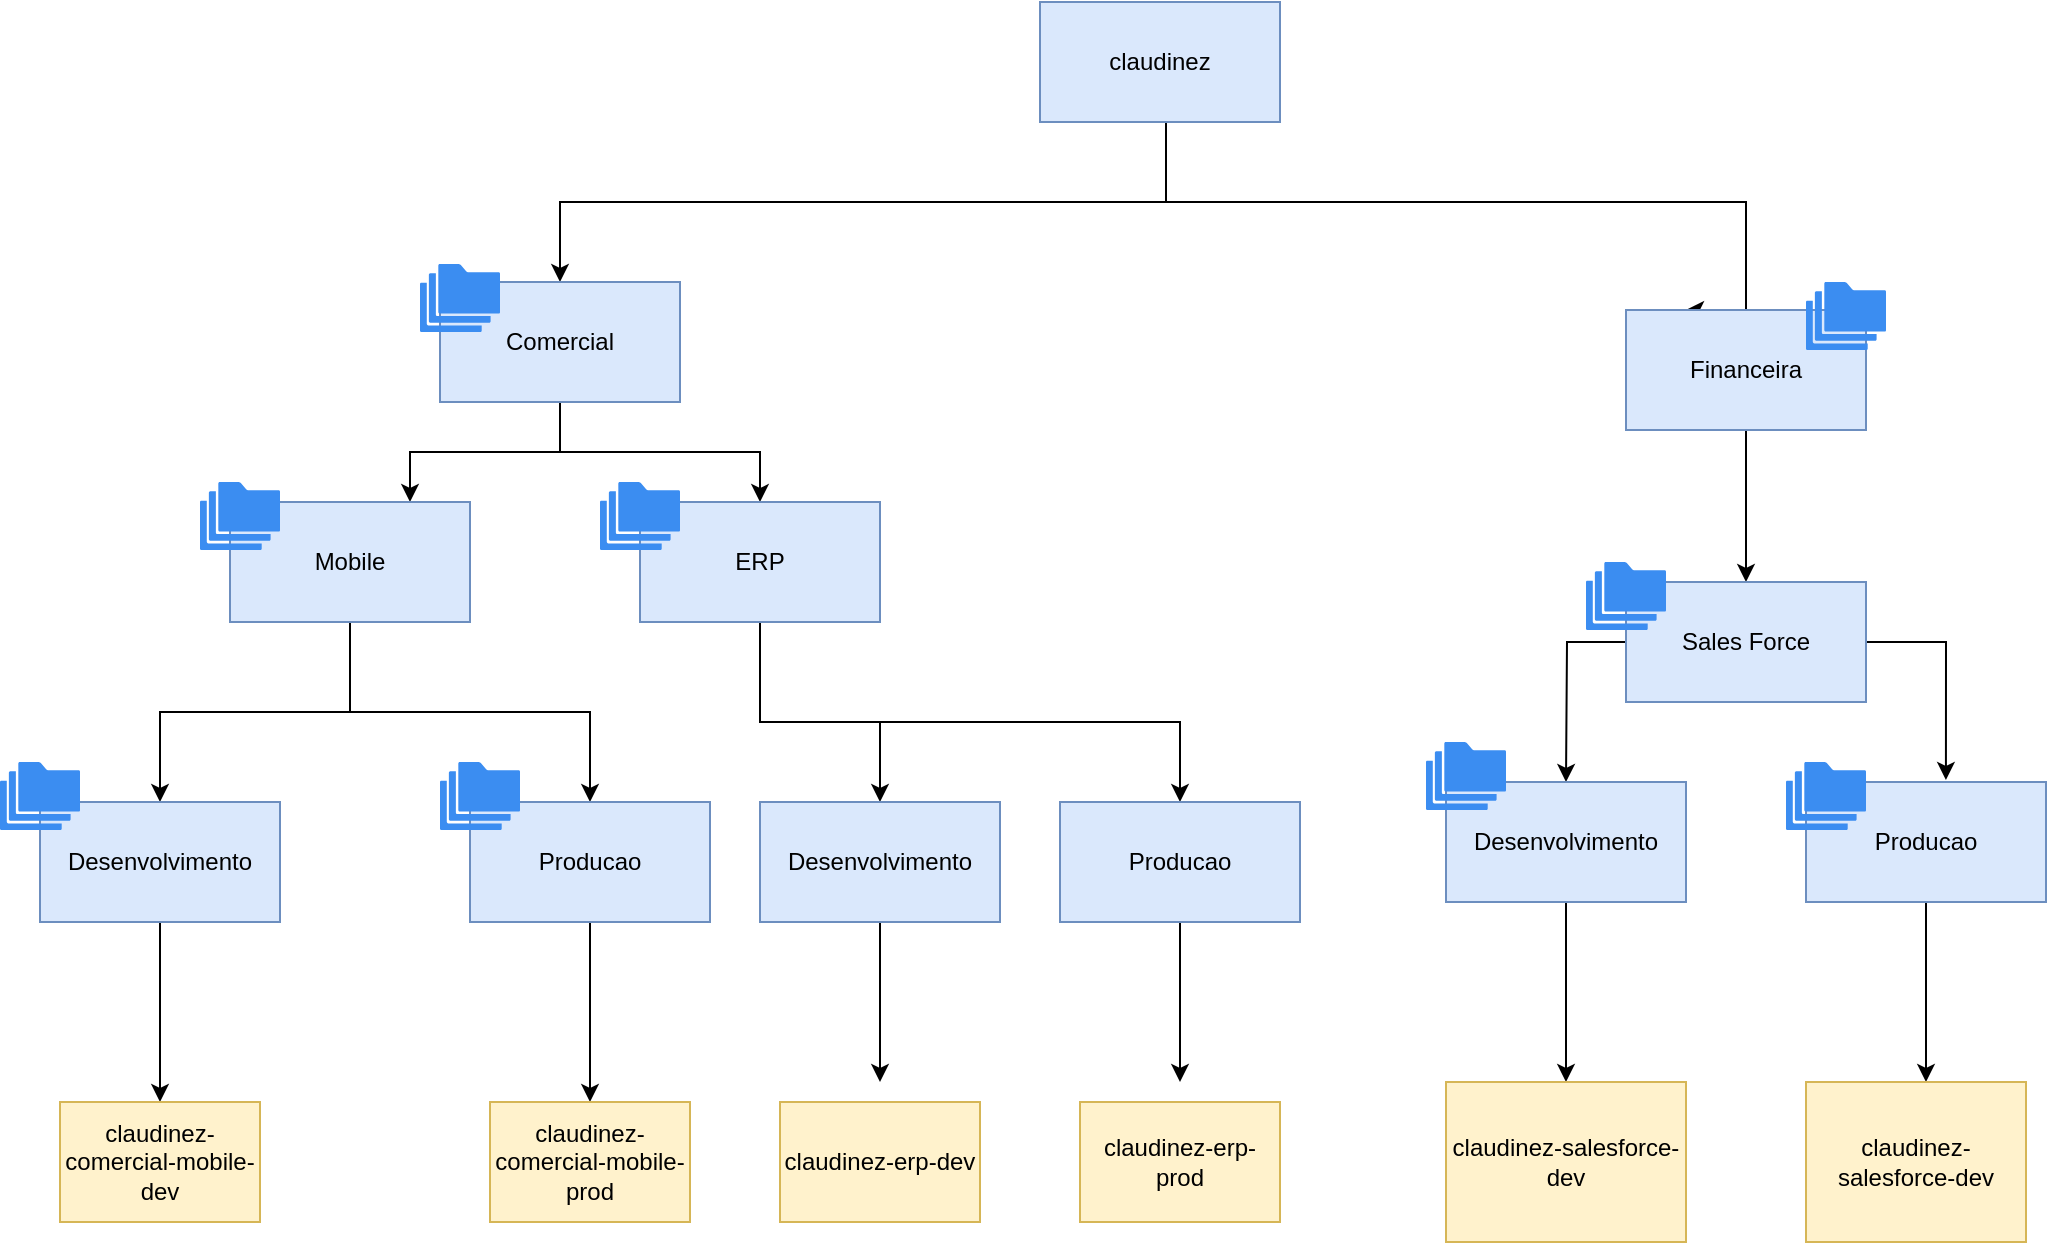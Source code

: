<mxfile version="20.4.2" type="device" pages="2"><diagram id="OJ75zlZ3bGXf0F_jo_-T" name="organizacao_gcp"><mxGraphModel dx="800" dy="456" grid="1" gridSize="10" guides="1" tooltips="1" connect="1" arrows="1" fold="1" page="1" pageScale="1" pageWidth="827" pageHeight="1169" math="0" shadow="0"><root><mxCell id="0"/><mxCell id="1" parent="0"/><mxCell id="lwq8H0B81Pt8OWV8RZo5-4" value="" style="edgeStyle=orthogonalEdgeStyle;rounded=0;orthogonalLoop=1;jettySize=auto;html=1;" parent="1" source="lwq8H0B81Pt8OWV8RZo5-1" target="lwq8H0B81Pt8OWV8RZo5-3" edge="1"><mxGeometry relative="1" as="geometry"><Array as="points"><mxPoint x="620" y="160"/><mxPoint x="317" y="160"/></Array></mxGeometry></mxCell><mxCell id="4tagldR8a85V4j4vMIqo-3" style="edgeStyle=orthogonalEdgeStyle;rounded=0;orthogonalLoop=1;jettySize=auto;html=1;entryX=0.25;entryY=0;entryDx=0;entryDy=0;" parent="1" source="lwq8H0B81Pt8OWV8RZo5-1" target="lwq8H0B81Pt8OWV8RZo5-6" edge="1"><mxGeometry relative="1" as="geometry"><Array as="points"><mxPoint x="620" y="160"/><mxPoint x="910" y="160"/><mxPoint x="910" y="214"/></Array></mxGeometry></mxCell><mxCell id="lwq8H0B81Pt8OWV8RZo5-1" value="claudinez" style="rounded=0;whiteSpace=wrap;html=1;fillColor=#dae8fc;strokeColor=#6c8ebf;" parent="1" vertex="1"><mxGeometry x="557" y="60" width="120" height="60" as="geometry"/></mxCell><mxCell id="lwq8H0B81Pt8OWV8RZo5-16" style="edgeStyle=orthogonalEdgeStyle;rounded=0;orthogonalLoop=1;jettySize=auto;html=1;entryX=0.75;entryY=0;entryDx=0;entryDy=0;" parent="1" source="lwq8H0B81Pt8OWV8RZo5-3" target="lwq8H0B81Pt8OWV8RZo5-10" edge="1"><mxGeometry relative="1" as="geometry"/></mxCell><mxCell id="lwq8H0B81Pt8OWV8RZo5-17" style="edgeStyle=orthogonalEdgeStyle;rounded=0;orthogonalLoop=1;jettySize=auto;html=1;" parent="1" source="lwq8H0B81Pt8OWV8RZo5-3" target="lwq8H0B81Pt8OWV8RZo5-11" edge="1"><mxGeometry relative="1" as="geometry"/></mxCell><mxCell id="lwq8H0B81Pt8OWV8RZo5-3" value="Comercial" style="whiteSpace=wrap;html=1;fillColor=#dae8fc;strokeColor=#6c8ebf;rounded=0;" parent="1" vertex="1"><mxGeometry x="257" y="200" width="120" height="60" as="geometry"/></mxCell><mxCell id="4tagldR8a85V4j4vMIqo-4" style="edgeStyle=orthogonalEdgeStyle;rounded=0;orthogonalLoop=1;jettySize=auto;html=1;entryX=0.5;entryY=0;entryDx=0;entryDy=0;" parent="1" source="lwq8H0B81Pt8OWV8RZo5-6" target="4tagldR8a85V4j4vMIqo-1" edge="1"><mxGeometry relative="1" as="geometry"/></mxCell><mxCell id="lwq8H0B81Pt8OWV8RZo5-6" value="Financeira" style="whiteSpace=wrap;html=1;fillColor=#dae8fc;strokeColor=#6c8ebf;rounded=0;" parent="1" vertex="1"><mxGeometry x="850" y="214" width="120" height="60" as="geometry"/></mxCell><mxCell id="lwq8H0B81Pt8OWV8RZo5-8" value="" style="sketch=0;html=1;aspect=fixed;strokeColor=none;shadow=0;align=center;verticalAlign=top;fillColor=#3B8DF1;shape=mxgraph.gcp2.folders" parent="1" vertex="1"><mxGeometry x="247" y="191" width="40" height="34" as="geometry"/></mxCell><mxCell id="lwq8H0B81Pt8OWV8RZo5-9" value="" style="sketch=0;html=1;aspect=fixed;strokeColor=none;shadow=0;align=center;verticalAlign=top;fillColor=#3B8DF1;shape=mxgraph.gcp2.folders" parent="1" vertex="1"><mxGeometry x="940" y="200" width="40" height="34" as="geometry"/></mxCell><mxCell id="lwq8H0B81Pt8OWV8RZo5-18" style="edgeStyle=orthogonalEdgeStyle;rounded=0;orthogonalLoop=1;jettySize=auto;html=1;entryX=0.5;entryY=0;entryDx=0;entryDy=0;" parent="1" source="lwq8H0B81Pt8OWV8RZo5-10" target="lwq8H0B81Pt8OWV8RZo5-12" edge="1"><mxGeometry relative="1" as="geometry"/></mxCell><mxCell id="lwq8H0B81Pt8OWV8RZo5-19" style="edgeStyle=orthogonalEdgeStyle;rounded=0;orthogonalLoop=1;jettySize=auto;html=1;entryX=0.5;entryY=0;entryDx=0;entryDy=0;" parent="1" source="lwq8H0B81Pt8OWV8RZo5-10" target="lwq8H0B81Pt8OWV8RZo5-13" edge="1"><mxGeometry relative="1" as="geometry"/></mxCell><mxCell id="lwq8H0B81Pt8OWV8RZo5-10" value="Mobile" style="whiteSpace=wrap;html=1;fillColor=#dae8fc;strokeColor=#6c8ebf;rounded=0;" parent="1" vertex="1"><mxGeometry x="152" y="310" width="120" height="60" as="geometry"/></mxCell><mxCell id="lwq8H0B81Pt8OWV8RZo5-20" style="edgeStyle=orthogonalEdgeStyle;rounded=0;orthogonalLoop=1;jettySize=auto;html=1;entryX=0.5;entryY=0;entryDx=0;entryDy=0;" parent="1" source="lwq8H0B81Pt8OWV8RZo5-11" target="lwq8H0B81Pt8OWV8RZo5-14" edge="1"><mxGeometry relative="1" as="geometry"><Array as="points"><mxPoint x="417" y="420"/><mxPoint x="477" y="420"/></Array></mxGeometry></mxCell><mxCell id="lwq8H0B81Pt8OWV8RZo5-21" style="edgeStyle=orthogonalEdgeStyle;rounded=0;orthogonalLoop=1;jettySize=auto;html=1;entryX=0.5;entryY=0;entryDx=0;entryDy=0;" parent="1" source="lwq8H0B81Pt8OWV8RZo5-11" target="lwq8H0B81Pt8OWV8RZo5-15" edge="1"><mxGeometry relative="1" as="geometry"><Array as="points"><mxPoint x="417" y="420"/><mxPoint x="627" y="420"/></Array></mxGeometry></mxCell><mxCell id="lwq8H0B81Pt8OWV8RZo5-11" value="ERP" style="whiteSpace=wrap;html=1;fillColor=#dae8fc;strokeColor=#6c8ebf;rounded=0;" parent="1" vertex="1"><mxGeometry x="357" y="310" width="120" height="60" as="geometry"/></mxCell><mxCell id="lwq8H0B81Pt8OWV8RZo5-23" value="" style="edgeStyle=orthogonalEdgeStyle;rounded=0;orthogonalLoop=1;jettySize=auto;html=1;" parent="1" source="lwq8H0B81Pt8OWV8RZo5-12" target="lwq8H0B81Pt8OWV8RZo5-22" edge="1"><mxGeometry relative="1" as="geometry"/></mxCell><mxCell id="lwq8H0B81Pt8OWV8RZo5-12" value="Desenvolvimento" style="whiteSpace=wrap;html=1;fillColor=#dae8fc;strokeColor=#6c8ebf;rounded=0;" parent="1" vertex="1"><mxGeometry x="57" y="460" width="120" height="60" as="geometry"/></mxCell><mxCell id="lwq8H0B81Pt8OWV8RZo5-25" style="edgeStyle=orthogonalEdgeStyle;rounded=0;orthogonalLoop=1;jettySize=auto;html=1;" parent="1" source="lwq8H0B81Pt8OWV8RZo5-13" target="lwq8H0B81Pt8OWV8RZo5-24" edge="1"><mxGeometry relative="1" as="geometry"/></mxCell><mxCell id="lwq8H0B81Pt8OWV8RZo5-13" value="Producao" style="whiteSpace=wrap;html=1;fillColor=#dae8fc;strokeColor=#6c8ebf;rounded=0;" parent="1" vertex="1"><mxGeometry x="272" y="460" width="120" height="60" as="geometry"/></mxCell><mxCell id="lwq8H0B81Pt8OWV8RZo5-29" style="edgeStyle=orthogonalEdgeStyle;rounded=0;orthogonalLoop=1;jettySize=auto;html=1;" parent="1" source="lwq8H0B81Pt8OWV8RZo5-14" edge="1"><mxGeometry relative="1" as="geometry"><mxPoint x="477" y="600" as="targetPoint"/></mxGeometry></mxCell><mxCell id="lwq8H0B81Pt8OWV8RZo5-14" value="Desenvolvimento" style="whiteSpace=wrap;html=1;fillColor=#dae8fc;strokeColor=#6c8ebf;rounded=0;" parent="1" vertex="1"><mxGeometry x="417" y="460" width="120" height="60" as="geometry"/></mxCell><mxCell id="lwq8H0B81Pt8OWV8RZo5-30" style="edgeStyle=orthogonalEdgeStyle;rounded=0;orthogonalLoop=1;jettySize=auto;html=1;" parent="1" source="lwq8H0B81Pt8OWV8RZo5-15" edge="1"><mxGeometry relative="1" as="geometry"><mxPoint x="627" y="600" as="targetPoint"/></mxGeometry></mxCell><mxCell id="lwq8H0B81Pt8OWV8RZo5-15" value="Producao" style="whiteSpace=wrap;html=1;fillColor=#dae8fc;strokeColor=#6c8ebf;rounded=0;" parent="1" vertex="1"><mxGeometry x="567" y="460" width="120" height="60" as="geometry"/></mxCell><mxCell id="lwq8H0B81Pt8OWV8RZo5-22" value="claudinez-comercial-mobile-dev" style="whiteSpace=wrap;html=1;fillColor=#fff2cc;strokeColor=#d6b656;rounded=0;" parent="1" vertex="1"><mxGeometry x="67" y="610" width="100" height="60" as="geometry"/></mxCell><mxCell id="lwq8H0B81Pt8OWV8RZo5-24" value="claudinez-comercial-mobile-prod" style="whiteSpace=wrap;html=1;fillColor=#fff2cc;strokeColor=#d6b656;rounded=0;" parent="1" vertex="1"><mxGeometry x="282" y="610" width="100" height="60" as="geometry"/></mxCell><mxCell id="lwq8H0B81Pt8OWV8RZo5-26" value="claudinez-erp-dev" style="whiteSpace=wrap;html=1;fillColor=#fff2cc;strokeColor=#d6b656;rounded=0;" parent="1" vertex="1"><mxGeometry x="427" y="610" width="100" height="60" as="geometry"/></mxCell><mxCell id="lwq8H0B81Pt8OWV8RZo5-27" value="claudinez-erp-prod" style="whiteSpace=wrap;html=1;fillColor=#fff2cc;strokeColor=#d6b656;rounded=0;" parent="1" vertex="1"><mxGeometry x="577" y="610" width="100" height="60" as="geometry"/></mxCell><mxCell id="lwq8H0B81Pt8OWV8RZo5-31" value="" style="sketch=0;html=1;aspect=fixed;strokeColor=none;shadow=0;align=center;verticalAlign=top;fillColor=#3B8DF1;shape=mxgraph.gcp2.folders" parent="1" vertex="1"><mxGeometry x="137" y="300" width="40" height="34" as="geometry"/></mxCell><mxCell id="lwq8H0B81Pt8OWV8RZo5-32" value="" style="sketch=0;html=1;aspect=fixed;strokeColor=none;shadow=0;align=center;verticalAlign=top;fillColor=#3B8DF1;shape=mxgraph.gcp2.folders" parent="1" vertex="1"><mxGeometry x="337" y="300" width="40" height="34" as="geometry"/></mxCell><mxCell id="lwq8H0B81Pt8OWV8RZo5-33" value="" style="sketch=0;html=1;aspect=fixed;strokeColor=none;shadow=0;align=center;verticalAlign=top;fillColor=#3B8DF1;shape=mxgraph.gcp2.folders" parent="1" vertex="1"><mxGeometry x="37" y="440" width="40" height="34" as="geometry"/></mxCell><mxCell id="lwq8H0B81Pt8OWV8RZo5-34" value="" style="sketch=0;html=1;aspect=fixed;strokeColor=none;shadow=0;align=center;verticalAlign=top;fillColor=#3B8DF1;shape=mxgraph.gcp2.folders" parent="1" vertex="1"><mxGeometry x="257" y="440" width="40" height="34" as="geometry"/></mxCell><mxCell id="4tagldR8a85V4j4vMIqo-9" style="edgeStyle=orthogonalEdgeStyle;rounded=0;orthogonalLoop=1;jettySize=auto;html=1;" parent="1" source="4tagldR8a85V4j4vMIqo-1" edge="1"><mxGeometry relative="1" as="geometry"><mxPoint x="820" y="450" as="targetPoint"/></mxGeometry></mxCell><mxCell id="4tagldR8a85V4j4vMIqo-10" style="edgeStyle=orthogonalEdgeStyle;rounded=0;orthogonalLoop=1;jettySize=auto;html=1;entryX=0.583;entryY=-0.017;entryDx=0;entryDy=0;entryPerimeter=0;" parent="1" source="4tagldR8a85V4j4vMIqo-1" target="4tagldR8a85V4j4vMIqo-6" edge="1"><mxGeometry relative="1" as="geometry"><mxPoint x="1010" y="440" as="targetPoint"/><Array as="points"><mxPoint x="1010" y="380"/></Array></mxGeometry></mxCell><mxCell id="4tagldR8a85V4j4vMIqo-1" value="Sales Force" style="whiteSpace=wrap;html=1;fillColor=#dae8fc;strokeColor=#6c8ebf;rounded=0;" parent="1" vertex="1"><mxGeometry x="850" y="350" width="120" height="60" as="geometry"/></mxCell><mxCell id="4tagldR8a85V4j4vMIqo-2" value="" style="sketch=0;html=1;aspect=fixed;strokeColor=none;shadow=0;align=center;verticalAlign=top;fillColor=#3B8DF1;shape=mxgraph.gcp2.folders" parent="1" vertex="1"><mxGeometry x="830" y="340" width="40" height="34" as="geometry"/></mxCell><mxCell id="fSABa7tIgVTEQMUFYYuT-2" value="" style="edgeStyle=orthogonalEdgeStyle;rounded=0;orthogonalLoop=1;jettySize=auto;html=1;" parent="1" source="4tagldR8a85V4j4vMIqo-5" target="4tagldR8a85V4j4vMIqo-11" edge="1"><mxGeometry relative="1" as="geometry"/></mxCell><mxCell id="4tagldR8a85V4j4vMIqo-5" value="Desenvolvimento" style="whiteSpace=wrap;html=1;fillColor=#dae8fc;strokeColor=#6c8ebf;rounded=0;" parent="1" vertex="1"><mxGeometry x="760" y="450" width="120" height="60" as="geometry"/></mxCell><mxCell id="fSABa7tIgVTEQMUFYYuT-3" value="" style="edgeStyle=orthogonalEdgeStyle;rounded=0;orthogonalLoop=1;jettySize=auto;html=1;" parent="1" source="4tagldR8a85V4j4vMIqo-6" target="fSABa7tIgVTEQMUFYYuT-1" edge="1"><mxGeometry relative="1" as="geometry"><Array as="points"><mxPoint x="1000" y="550"/><mxPoint x="1000" y="550"/></Array></mxGeometry></mxCell><mxCell id="4tagldR8a85V4j4vMIqo-6" value="Producao" style="whiteSpace=wrap;html=1;fillColor=#dae8fc;strokeColor=#6c8ebf;rounded=0;" parent="1" vertex="1"><mxGeometry x="940" y="450" width="120" height="60" as="geometry"/></mxCell><mxCell id="4tagldR8a85V4j4vMIqo-7" value="" style="sketch=0;html=1;aspect=fixed;strokeColor=none;shadow=0;align=center;verticalAlign=top;fillColor=#3B8DF1;shape=mxgraph.gcp2.folders" parent="1" vertex="1"><mxGeometry x="930" y="440" width="40" height="34" as="geometry"/></mxCell><mxCell id="4tagldR8a85V4j4vMIqo-8" value="" style="sketch=0;html=1;aspect=fixed;strokeColor=none;shadow=0;align=center;verticalAlign=top;fillColor=#3B8DF1;shape=mxgraph.gcp2.folders" parent="1" vertex="1"><mxGeometry x="750" y="430" width="40" height="34" as="geometry"/></mxCell><mxCell id="4tagldR8a85V4j4vMIqo-11" value="claudinez-salesforce-dev" style="whiteSpace=wrap;html=1;fillColor=#fff2cc;strokeColor=#d6b656;rounded=0;" parent="1" vertex="1"><mxGeometry x="760" y="600" width="120" height="80" as="geometry"/></mxCell><mxCell id="fSABa7tIgVTEQMUFYYuT-1" value="claudinez-salesforce-dev" style="whiteSpace=wrap;html=1;fillColor=#fff2cc;strokeColor=#d6b656;rounded=0;" parent="1" vertex="1"><mxGeometry x="940" y="600" width="110" height="80" as="geometry"/></mxCell></root></mxGraphModel></diagram><diagram id="z-7XpXx9mp-PBBUGqZUO" name="organizacao_grupos"><mxGraphModel dx="800" dy="456" grid="1" gridSize="10" guides="1" tooltips="1" connect="1" arrows="1" fold="1" page="1" pageScale="1" pageWidth="827" pageHeight="1169" math="0" shadow="0"><root><mxCell id="0"/><mxCell id="1" parent="0"/><mxCell id="r2_SFlGKL5OcZtT6BBKR-3" value="" style="edgeStyle=orthogonalEdgeStyle;rounded=0;orthogonalLoop=1;jettySize=auto;html=1;" parent="1" source="r2_SFlGKL5OcZtT6BBKR-1" target="r2_SFlGKL5OcZtT6BBKR-2" edge="1"><mxGeometry relative="1" as="geometry"><Array as="points"><mxPoint x="330" y="210"/><mxPoint x="330" y="210"/></Array></mxGeometry></mxCell><mxCell id="r2_SFlGKL5OcZtT6BBKR-11" style="edgeStyle=orthogonalEdgeStyle;rounded=0;orthogonalLoop=1;jettySize=auto;html=1;entryX=0.5;entryY=0;entryDx=0;entryDy=0;" parent="1" source="r2_SFlGKL5OcZtT6BBKR-1" edge="1" target="r2_SFlGKL5OcZtT6BBKR-7"><mxGeometry relative="1" as="geometry"><mxPoint x="480" y="220" as="targetPoint"/><Array as="points"><mxPoint x="474" y="120"/></Array></mxGeometry></mxCell><mxCell id="r2_SFlGKL5OcZtT6BBKR-20" style="edgeStyle=orthogonalEdgeStyle;rounded=0;orthogonalLoop=1;jettySize=auto;html=1;entryX=0.5;entryY=0;entryDx=0;entryDy=0;" parent="1" source="r2_SFlGKL5OcZtT6BBKR-1" edge="1" target="r2_SFlGKL5OcZtT6BBKR-13"><mxGeometry relative="1" as="geometry"><mxPoint x="140" y="220" as="targetPoint"/><Array as="points"><mxPoint x="140" y="120"/></Array></mxGeometry></mxCell><mxCell id="r2_SFlGKL5OcZtT6BBKR-21" style="edgeStyle=orthogonalEdgeStyle;rounded=0;orthogonalLoop=1;jettySize=auto;html=1;entryX=0.425;entryY=0.033;entryDx=0;entryDy=0;entryPerimeter=0;" parent="1" source="r2_SFlGKL5OcZtT6BBKR-1" edge="1" target="r2_SFlGKL5OcZtT6BBKR-12"><mxGeometry relative="1" as="geometry"><mxPoint x="610" y="220" as="targetPoint"/><Array as="points"><mxPoint x="610" y="120"/><mxPoint x="610" y="220"/><mxPoint x="611" y="220"/></Array></mxGeometry></mxCell><mxCell id="r2_SFlGKL5OcZtT6BBKR-1" value="claudinez.com.br" style="rounded=0;whiteSpace=wrap;html=1;" parent="1" vertex="1"><mxGeometry x="230" y="90" width="200" height="60" as="geometry"/></mxCell><mxCell id="r2_SFlGKL5OcZtT6BBKR-5" style="edgeStyle=orthogonalEdgeStyle;rounded=0;orthogonalLoop=1;jettySize=auto;html=1;entryX=0.5;entryY=0;entryDx=0;entryDy=0;" parent="1" source="r2_SFlGKL5OcZtT6BBKR-2" edge="1" target="r2_SFlGKL5OcZtT6BBKR-4"><mxGeometry relative="1" as="geometry"><mxPoint x="330" y="330" as="targetPoint"/><Array as="points"/></mxGeometry></mxCell><mxCell id="r2_SFlGKL5OcZtT6BBKR-2" value="devops" style="whiteSpace=wrap;html=1;rounded=0;" parent="1" vertex="1"><mxGeometry x="270" y="230" width="120" height="60" as="geometry"/></mxCell><mxCell id="r2_SFlGKL5OcZtT6BBKR-4" value="" style="shape=actor;whiteSpace=wrap;html=1;" parent="1" vertex="1"><mxGeometry x="310" y="370" width="40" height="60" as="geometry"/></mxCell><mxCell id="r2_SFlGKL5OcZtT6BBKR-6" value="" style="sketch=0;pointerEvents=1;shadow=0;dashed=0;html=1;strokeColor=none;labelPosition=center;verticalLabelPosition=bottom;verticalAlign=top;align=center;fillColor=#505050;shape=mxgraph.mscae.intune.user_group" parent="1" vertex="1"><mxGeometry x="245" y="210" width="50" height="37" as="geometry"/></mxCell><mxCell id="r2_SFlGKL5OcZtT6BBKR-10" style="edgeStyle=orthogonalEdgeStyle;rounded=0;orthogonalLoop=1;jettySize=auto;html=1;entryX=0.5;entryY=0;entryDx=0;entryDy=0;" parent="1" source="r2_SFlGKL5OcZtT6BBKR-7" edge="1" target="r2_SFlGKL5OcZtT6BBKR-9"><mxGeometry relative="1" as="geometry"><mxPoint x="410" y="360" as="targetPoint"/><Array as="points"><mxPoint x="470" y="370"/></Array></mxGeometry></mxCell><mxCell id="_Ghfy8GJkpsOu-6cVeL6-2" style="edgeStyle=orthogonalEdgeStyle;rounded=0;orthogonalLoop=1;jettySize=auto;html=1;" edge="1" parent="1" source="r2_SFlGKL5OcZtT6BBKR-7"><mxGeometry relative="1" as="geometry"><mxPoint x="474" y="230" as="targetPoint"/></mxGeometry></mxCell><mxCell id="r2_SFlGKL5OcZtT6BBKR-7" value="sre" style="whiteSpace=wrap;html=1;rounded=0;" parent="1" vertex="1"><mxGeometry x="414" y="230" width="120" height="60" as="geometry"/></mxCell><mxCell id="r2_SFlGKL5OcZtT6BBKR-8" value="" style="sketch=0;pointerEvents=1;shadow=0;dashed=0;html=1;strokeColor=none;labelPosition=center;verticalLabelPosition=bottom;verticalAlign=top;align=center;fillColor=#505050;shape=mxgraph.mscae.intune.user_group" parent="1" vertex="1"><mxGeometry x="490" y="210" width="50" height="37" as="geometry"/></mxCell><mxCell id="r2_SFlGKL5OcZtT6BBKR-9" value="" style="shape=actor;whiteSpace=wrap;html=1;" parent="1" vertex="1"><mxGeometry x="450" y="370" width="40" height="60" as="geometry"/></mxCell><mxCell id="r2_SFlGKL5OcZtT6BBKR-17" style="edgeStyle=orthogonalEdgeStyle;rounded=0;orthogonalLoop=1;jettySize=auto;html=1;entryX=0.5;entryY=0;entryDx=0;entryDy=0;" parent="1" source="r2_SFlGKL5OcZtT6BBKR-12" edge="1" target="r2_SFlGKL5OcZtT6BBKR-16"><mxGeometry relative="1" as="geometry"><mxPoint x="620" y="350" as="targetPoint"/></mxGeometry></mxCell><mxCell id="r2_SFlGKL5OcZtT6BBKR-12" value="financeiro" style="whiteSpace=wrap;html=1;rounded=0;" parent="1" vertex="1"><mxGeometry x="560" y="230" width="120" height="60" as="geometry"/></mxCell><mxCell id="r2_SFlGKL5OcZtT6BBKR-19" style="edgeStyle=orthogonalEdgeStyle;rounded=0;orthogonalLoop=1;jettySize=auto;html=1;entryX=0.5;entryY=0;entryDx=0;entryDy=0;" parent="1" source="r2_SFlGKL5OcZtT6BBKR-13" target="r2_SFlGKL5OcZtT6BBKR-18" edge="1"><mxGeometry relative="1" as="geometry"/></mxCell><mxCell id="r2_SFlGKL5OcZtT6BBKR-13" value="marketing" style="whiteSpace=wrap;html=1;rounded=0;" parent="1" vertex="1"><mxGeometry x="80" y="230" width="120" height="60" as="geometry"/></mxCell><mxCell id="r2_SFlGKL5OcZtT6BBKR-14" value="" style="sketch=0;pointerEvents=1;shadow=0;dashed=0;html=1;strokeColor=none;labelPosition=center;verticalLabelPosition=bottom;verticalAlign=top;align=center;fillColor=#505050;shape=mxgraph.mscae.intune.user_group" parent="1" vertex="1"><mxGeometry x="40" y="210" width="50" height="37" as="geometry"/></mxCell><mxCell id="r2_SFlGKL5OcZtT6BBKR-15" value="" style="sketch=0;pointerEvents=1;shadow=0;dashed=0;html=1;strokeColor=none;labelPosition=center;verticalLabelPosition=bottom;verticalAlign=top;align=center;fillColor=#505050;shape=mxgraph.mscae.intune.user_group" parent="1" vertex="1"><mxGeometry x="630" y="210" width="50" height="37" as="geometry"/></mxCell><mxCell id="r2_SFlGKL5OcZtT6BBKR-16" value="" style="shape=actor;whiteSpace=wrap;html=1;" parent="1" vertex="1"><mxGeometry x="600" y="370" width="40" height="60" as="geometry"/></mxCell><mxCell id="r2_SFlGKL5OcZtT6BBKR-18" value="" style="shape=actor;whiteSpace=wrap;html=1;" parent="1" vertex="1"><mxGeometry x="120" y="370" width="40" height="60" as="geometry"/></mxCell><mxCell id="_Ghfy8GJkpsOu-6cVeL6-1" style="edgeStyle=orthogonalEdgeStyle;rounded=0;orthogonalLoop=1;jettySize=auto;html=1;exitX=0;exitY=0.5;exitDx=0;exitDy=0;entryX=-0.008;entryY=0.4;entryDx=0;entryDy=0;entryPerimeter=0;" edge="1" parent="1" source="r2_SFlGKL5OcZtT6BBKR-1" target="r2_SFlGKL5OcZtT6BBKR-1"><mxGeometry relative="1" as="geometry"/></mxCell></root></mxGraphModel></diagram></mxfile>